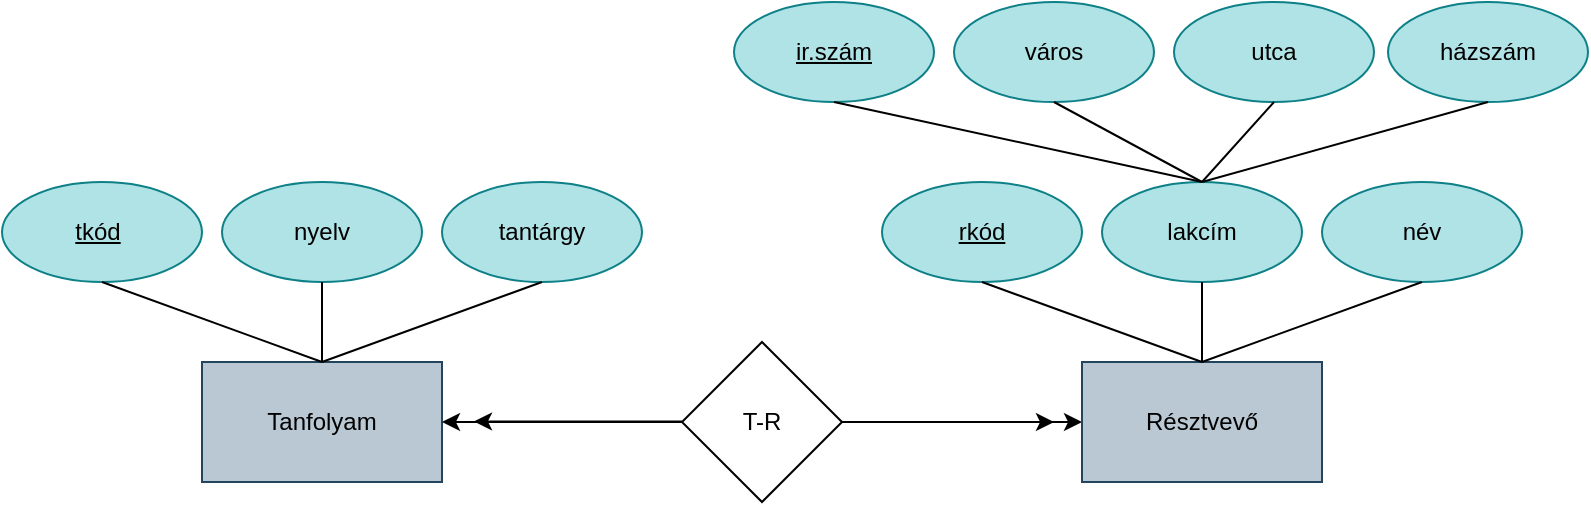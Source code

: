 <mxfile version="24.7.8">
  <diagram name="1 oldal" id="9XuXWk3r11svLcQT9Btm">
    <mxGraphModel dx="524" dy="919" grid="1" gridSize="10" guides="1" tooltips="1" connect="1" arrows="1" fold="1" page="1" pageScale="1" pageWidth="827" pageHeight="1169" math="0" shadow="0">
      <root>
        <mxCell id="0" />
        <mxCell id="1" parent="0" />
        <mxCell id="NU26wPEUISHamaxfM3EF-1" value="Tanfolyam" style="rounded=0;whiteSpace=wrap;html=1;fillColor=#bac8d3;strokeColor=#23445d;" vertex="1" parent="1">
          <mxGeometry x="134" y="490" width="120" height="60" as="geometry" />
        </mxCell>
        <mxCell id="NU26wPEUISHamaxfM3EF-2" style="edgeStyle=orthogonalEdgeStyle;rounded=0;orthogonalLoop=1;jettySize=auto;html=1;exitX=1;exitY=0.5;exitDx=0;exitDy=0;entryX=0;entryY=0.5;entryDx=0;entryDy=0;" edge="1" parent="1" source="NU26wPEUISHamaxfM3EF-4" target="NU26wPEUISHamaxfM3EF-5">
          <mxGeometry relative="1" as="geometry" />
        </mxCell>
        <mxCell id="NU26wPEUISHamaxfM3EF-3" style="edgeStyle=orthogonalEdgeStyle;rounded=0;orthogonalLoop=1;jettySize=auto;html=1;exitX=0;exitY=0.5;exitDx=0;exitDy=0;entryX=1;entryY=0.5;entryDx=0;entryDy=0;" edge="1" parent="1" source="NU26wPEUISHamaxfM3EF-4" target="NU26wPEUISHamaxfM3EF-1">
          <mxGeometry relative="1" as="geometry" />
        </mxCell>
        <mxCell id="NU26wPEUISHamaxfM3EF-4" value="T-R" style="rhombus;whiteSpace=wrap;html=1;" vertex="1" parent="1">
          <mxGeometry x="374" y="480" width="80" height="80" as="geometry" />
        </mxCell>
        <mxCell id="NU26wPEUISHamaxfM3EF-5" value="Résztvevő" style="rounded=0;whiteSpace=wrap;html=1;fillColor=#bac8d3;strokeColor=#23445d;" vertex="1" parent="1">
          <mxGeometry x="574" y="490" width="120" height="60" as="geometry" />
        </mxCell>
        <mxCell id="NU26wPEUISHamaxfM3EF-6" value="&lt;u&gt;tkód&lt;span style=&quot;white-space: pre;&quot;&gt;&#x9;&lt;/span&gt;&lt;/u&gt;" style="ellipse;whiteSpace=wrap;html=1;fillColor=#b0e3e6;strokeColor=#0e8088;" vertex="1" parent="1">
          <mxGeometry x="34" y="400" width="100" height="50" as="geometry" />
        </mxCell>
        <mxCell id="NU26wPEUISHamaxfM3EF-7" value="nyelv" style="ellipse;whiteSpace=wrap;html=1;fillColor=#b0e3e6;strokeColor=#0e8088;" vertex="1" parent="1">
          <mxGeometry x="144" y="400" width="100" height="50" as="geometry" />
        </mxCell>
        <mxCell id="NU26wPEUISHamaxfM3EF-8" value="tantárgy" style="ellipse;whiteSpace=wrap;html=1;fillColor=#b0e3e6;strokeColor=#0e8088;" vertex="1" parent="1">
          <mxGeometry x="254" y="400" width="100" height="50" as="geometry" />
        </mxCell>
        <mxCell id="NU26wPEUISHamaxfM3EF-9" value="" style="endArrow=none;html=1;rounded=0;entryX=0.5;entryY=0;entryDx=0;entryDy=0;" edge="1" parent="1" target="NU26wPEUISHamaxfM3EF-1">
          <mxGeometry width="50" height="50" relative="1" as="geometry">
            <mxPoint x="84" y="450" as="sourcePoint" />
            <mxPoint x="134" y="400" as="targetPoint" />
          </mxGeometry>
        </mxCell>
        <mxCell id="NU26wPEUISHamaxfM3EF-10" value="" style="endArrow=none;html=1;rounded=0;exitX=0.5;exitY=0;exitDx=0;exitDy=0;" edge="1" parent="1" source="NU26wPEUISHamaxfM3EF-1">
          <mxGeometry width="50" height="50" relative="1" as="geometry">
            <mxPoint x="254" y="500" as="sourcePoint" />
            <mxPoint x="304" y="450" as="targetPoint" />
          </mxGeometry>
        </mxCell>
        <mxCell id="NU26wPEUISHamaxfM3EF-11" value="" style="endArrow=classic;html=1;rounded=0;exitX=0;exitY=0.5;exitDx=0;exitDy=0;" edge="1" parent="1">
          <mxGeometry width="50" height="50" relative="1" as="geometry">
            <mxPoint x="374" y="519.71" as="sourcePoint" />
            <mxPoint x="270" y="519.71" as="targetPoint" />
          </mxGeometry>
        </mxCell>
        <mxCell id="NU26wPEUISHamaxfM3EF-12" value="" style="endArrow=classic;html=1;rounded=0;" edge="1" parent="1">
          <mxGeometry width="50" height="50" relative="1" as="geometry">
            <mxPoint x="480" y="520" as="sourcePoint" />
            <mxPoint x="560" y="520" as="targetPoint" />
          </mxGeometry>
        </mxCell>
        <mxCell id="NU26wPEUISHamaxfM3EF-13" value="" style="endArrow=none;html=1;rounded=0;exitX=0.5;exitY=1;exitDx=0;exitDy=0;entryX=0.5;entryY=0;entryDx=0;entryDy=0;" edge="1" parent="1" source="NU26wPEUISHamaxfM3EF-7" target="NU26wPEUISHamaxfM3EF-1">
          <mxGeometry width="50" height="50" relative="1" as="geometry">
            <mxPoint x="250" y="300" as="sourcePoint" />
            <mxPoint x="300" y="250" as="targetPoint" />
          </mxGeometry>
        </mxCell>
        <mxCell id="NU26wPEUISHamaxfM3EF-19" value="&lt;u&gt;rkód&lt;/u&gt;" style="ellipse;whiteSpace=wrap;html=1;fillColor=#b0e3e6;strokeColor=#0e8088;" vertex="1" parent="1">
          <mxGeometry x="474" y="400" width="100" height="50" as="geometry" />
        </mxCell>
        <mxCell id="NU26wPEUISHamaxfM3EF-20" value="lakcím" style="ellipse;whiteSpace=wrap;html=1;fillColor=#b0e3e6;strokeColor=#0e8088;" vertex="1" parent="1">
          <mxGeometry x="584" y="400" width="100" height="50" as="geometry" />
        </mxCell>
        <mxCell id="NU26wPEUISHamaxfM3EF-21" value="név" style="ellipse;whiteSpace=wrap;html=1;fillColor=#b0e3e6;strokeColor=#0e8088;" vertex="1" parent="1">
          <mxGeometry x="694" y="400" width="100" height="50" as="geometry" />
        </mxCell>
        <mxCell id="NU26wPEUISHamaxfM3EF-22" value="" style="endArrow=none;html=1;rounded=0;entryX=0.5;entryY=0;entryDx=0;entryDy=0;" edge="1" parent="1">
          <mxGeometry width="50" height="50" relative="1" as="geometry">
            <mxPoint x="524" y="450" as="sourcePoint" />
            <mxPoint x="634" y="490" as="targetPoint" />
          </mxGeometry>
        </mxCell>
        <mxCell id="NU26wPEUISHamaxfM3EF-23" value="" style="endArrow=none;html=1;rounded=0;exitX=0.5;exitY=0;exitDx=0;exitDy=0;" edge="1" parent="1">
          <mxGeometry width="50" height="50" relative="1" as="geometry">
            <mxPoint x="634" y="490" as="sourcePoint" />
            <mxPoint x="744" y="450" as="targetPoint" />
          </mxGeometry>
        </mxCell>
        <mxCell id="NU26wPEUISHamaxfM3EF-24" value="" style="endArrow=none;html=1;rounded=0;exitX=0.5;exitY=1;exitDx=0;exitDy=0;entryX=0.5;entryY=0;entryDx=0;entryDy=0;" edge="1" parent="1" source="NU26wPEUISHamaxfM3EF-20" target="NU26wPEUISHamaxfM3EF-5">
          <mxGeometry width="50" height="50" relative="1" as="geometry">
            <mxPoint x="390" y="320" as="sourcePoint" />
            <mxPoint x="440" y="270" as="targetPoint" />
          </mxGeometry>
        </mxCell>
        <mxCell id="NU26wPEUISHamaxfM3EF-25" value="&lt;u&gt;ir.szám&lt;/u&gt;" style="ellipse;whiteSpace=wrap;html=1;fillColor=#b0e3e6;strokeColor=#0e8088;" vertex="1" parent="1">
          <mxGeometry x="400" y="310" width="100" height="50" as="geometry" />
        </mxCell>
        <mxCell id="NU26wPEUISHamaxfM3EF-26" value="város" style="ellipse;whiteSpace=wrap;html=1;fillColor=#b0e3e6;strokeColor=#0e8088;" vertex="1" parent="1">
          <mxGeometry x="510" y="310" width="100" height="50" as="geometry" />
        </mxCell>
        <mxCell id="NU26wPEUISHamaxfM3EF-27" value="utca" style="ellipse;whiteSpace=wrap;html=1;fillColor=#b0e3e6;strokeColor=#0e8088;" vertex="1" parent="1">
          <mxGeometry x="620" y="310" width="100" height="50" as="geometry" />
        </mxCell>
        <mxCell id="NU26wPEUISHamaxfM3EF-31" value="házszám" style="ellipse;whiteSpace=wrap;html=1;fillColor=#b0e3e6;strokeColor=#0e8088;" vertex="1" parent="1">
          <mxGeometry x="727" y="310" width="100" height="50" as="geometry" />
        </mxCell>
        <mxCell id="NU26wPEUISHamaxfM3EF-34" value="" style="endArrow=none;html=1;rounded=0;entryX=0.5;entryY=0;entryDx=0;entryDy=0;exitX=0.5;exitY=1;exitDx=0;exitDy=0;" edge="1" parent="1" source="NU26wPEUISHamaxfM3EF-25" target="NU26wPEUISHamaxfM3EF-20">
          <mxGeometry width="50" height="50" relative="1" as="geometry">
            <mxPoint x="500" y="180" as="sourcePoint" />
            <mxPoint x="550" y="130" as="targetPoint" />
          </mxGeometry>
        </mxCell>
        <mxCell id="NU26wPEUISHamaxfM3EF-35" value="" style="endArrow=none;html=1;rounded=0;entryX=0.5;entryY=0;entryDx=0;entryDy=0;exitX=0.5;exitY=1;exitDx=0;exitDy=0;" edge="1" parent="1" source="NU26wPEUISHamaxfM3EF-26" target="NU26wPEUISHamaxfM3EF-20">
          <mxGeometry width="50" height="50" relative="1" as="geometry">
            <mxPoint x="500" y="180" as="sourcePoint" />
            <mxPoint x="550" y="130" as="targetPoint" />
          </mxGeometry>
        </mxCell>
        <mxCell id="NU26wPEUISHamaxfM3EF-36" value="" style="endArrow=none;html=1;rounded=0;entryX=0.5;entryY=0;entryDx=0;entryDy=0;exitX=0.5;exitY=1;exitDx=0;exitDy=0;" edge="1" parent="1" source="NU26wPEUISHamaxfM3EF-27" target="NU26wPEUISHamaxfM3EF-20">
          <mxGeometry width="50" height="50" relative="1" as="geometry">
            <mxPoint x="500" y="180" as="sourcePoint" />
            <mxPoint x="550" y="130" as="targetPoint" />
          </mxGeometry>
        </mxCell>
        <mxCell id="NU26wPEUISHamaxfM3EF-37" value="" style="endArrow=none;html=1;rounded=0;exitX=0.5;exitY=0;exitDx=0;exitDy=0;entryX=0.5;entryY=1;entryDx=0;entryDy=0;" edge="1" parent="1" source="NU26wPEUISHamaxfM3EF-20" target="NU26wPEUISHamaxfM3EF-31">
          <mxGeometry width="50" height="50" relative="1" as="geometry">
            <mxPoint x="500" y="180" as="sourcePoint" />
            <mxPoint x="550" y="130" as="targetPoint" />
          </mxGeometry>
        </mxCell>
      </root>
    </mxGraphModel>
  </diagram>
</mxfile>
